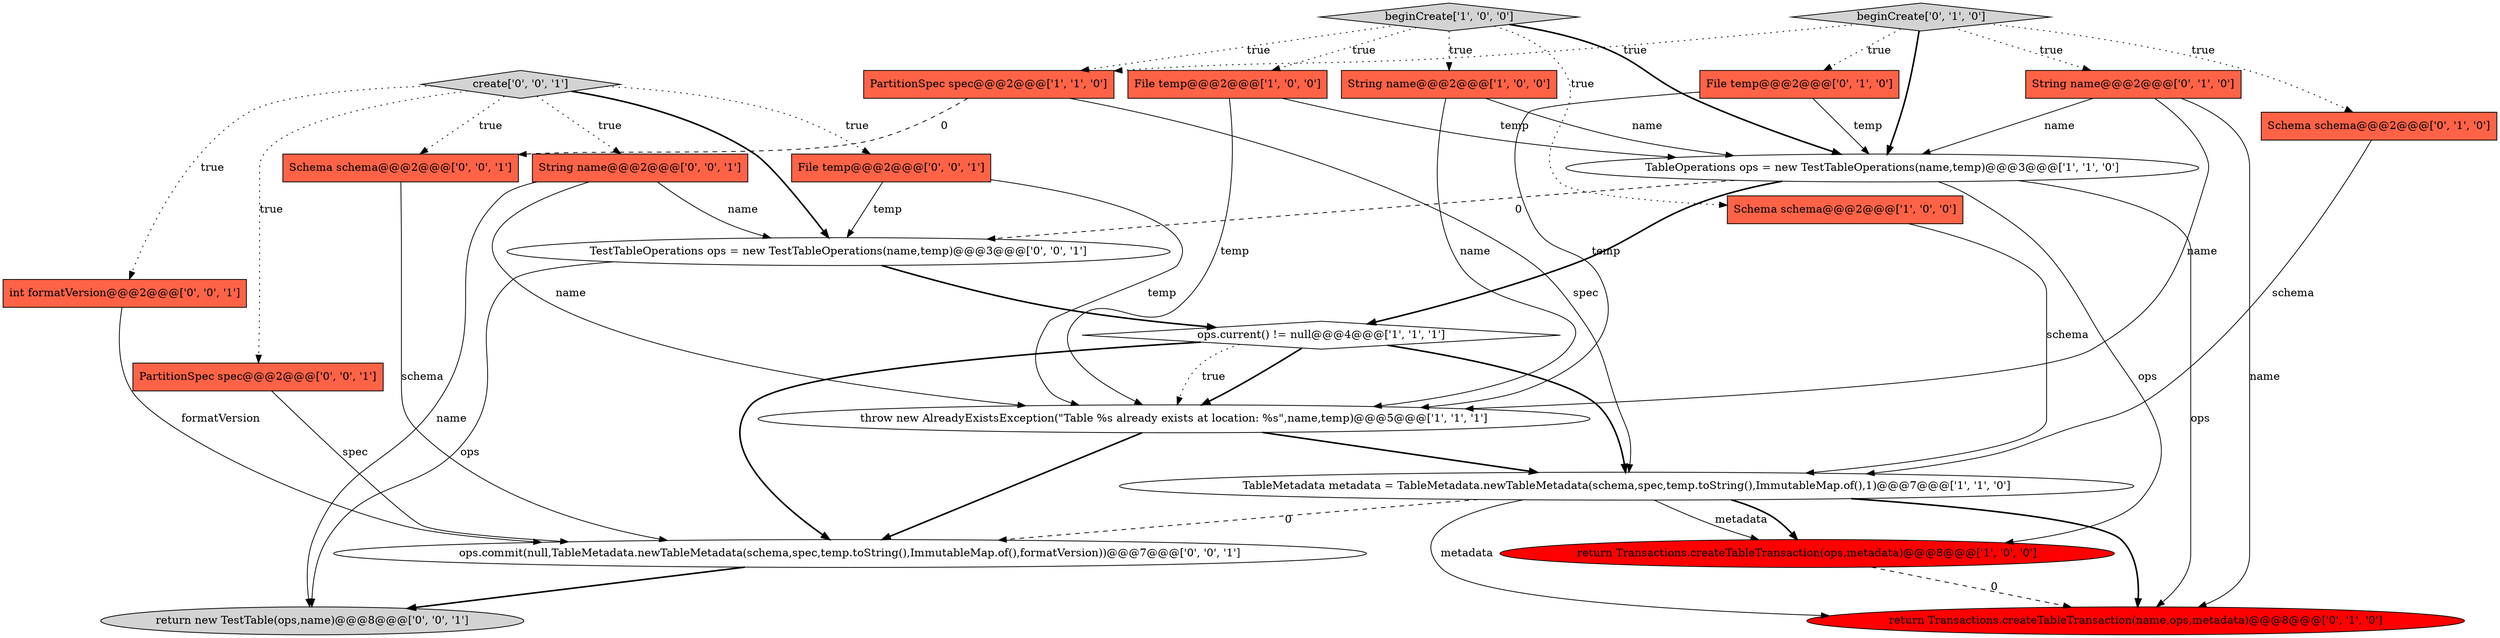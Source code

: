 digraph {
20 [style = filled, label = "Schema schema@@@2@@@['0', '0', '1']", fillcolor = tomato, shape = box image = "AAA0AAABBB3BBB"];
17 [style = filled, label = "ops.commit(null,TableMetadata.newTableMetadata(schema,spec,temp.toString(),ImmutableMap.of(),formatVersion))@@@7@@@['0', '0', '1']", fillcolor = white, shape = ellipse image = "AAA0AAABBB3BBB"];
22 [style = filled, label = "TestTableOperations ops = new TestTableOperations(name,temp)@@@3@@@['0', '0', '1']", fillcolor = white, shape = ellipse image = "AAA0AAABBB3BBB"];
3 [style = filled, label = "return Transactions.createTableTransaction(ops,metadata)@@@8@@@['1', '0', '0']", fillcolor = red, shape = ellipse image = "AAA1AAABBB1BBB"];
11 [style = filled, label = "Schema schema@@@2@@@['0', '1', '0']", fillcolor = tomato, shape = box image = "AAA0AAABBB2BBB"];
18 [style = filled, label = "int formatVersion@@@2@@@['0', '0', '1']", fillcolor = tomato, shape = box image = "AAA0AAABBB3BBB"];
0 [style = filled, label = "File temp@@@2@@@['1', '0', '0']", fillcolor = tomato, shape = box image = "AAA0AAABBB1BBB"];
2 [style = filled, label = "TableMetadata metadata = TableMetadata.newTableMetadata(schema,spec,temp.toString(),ImmutableMap.of(),1)@@@7@@@['1', '1', '0']", fillcolor = white, shape = ellipse image = "AAA0AAABBB1BBB"];
19 [style = filled, label = "String name@@@2@@@['0', '0', '1']", fillcolor = tomato, shape = box image = "AAA0AAABBB3BBB"];
10 [style = filled, label = "File temp@@@2@@@['0', '1', '0']", fillcolor = tomato, shape = box image = "AAA0AAABBB2BBB"];
14 [style = filled, label = "beginCreate['0', '1', '0']", fillcolor = lightgray, shape = diamond image = "AAA0AAABBB2BBB"];
6 [style = filled, label = "Schema schema@@@2@@@['1', '0', '0']", fillcolor = tomato, shape = box image = "AAA0AAABBB1BBB"];
1 [style = filled, label = "String name@@@2@@@['1', '0', '0']", fillcolor = tomato, shape = box image = "AAA0AAABBB1BBB"];
7 [style = filled, label = "PartitionSpec spec@@@2@@@['1', '1', '0']", fillcolor = tomato, shape = box image = "AAA0AAABBB1BBB"];
16 [style = filled, label = "PartitionSpec spec@@@2@@@['0', '0', '1']", fillcolor = tomato, shape = box image = "AAA0AAABBB3BBB"];
9 [style = filled, label = "throw new AlreadyExistsException(\"Table %s already exists at location: %s\",name,temp)@@@5@@@['1', '1', '1']", fillcolor = white, shape = ellipse image = "AAA0AAABBB1BBB"];
5 [style = filled, label = "beginCreate['1', '0', '0']", fillcolor = lightgray, shape = diamond image = "AAA0AAABBB1BBB"];
23 [style = filled, label = "create['0', '0', '1']", fillcolor = lightgray, shape = diamond image = "AAA0AAABBB3BBB"];
13 [style = filled, label = "return Transactions.createTableTransaction(name,ops,metadata)@@@8@@@['0', '1', '0']", fillcolor = red, shape = ellipse image = "AAA1AAABBB2BBB"];
21 [style = filled, label = "return new TestTable(ops,name)@@@8@@@['0', '0', '1']", fillcolor = lightgray, shape = ellipse image = "AAA0AAABBB3BBB"];
12 [style = filled, label = "String name@@@2@@@['0', '1', '0']", fillcolor = tomato, shape = box image = "AAA0AAABBB2BBB"];
4 [style = filled, label = "TableOperations ops = new TestTableOperations(name,temp)@@@3@@@['1', '1', '0']", fillcolor = white, shape = ellipse image = "AAA0AAABBB1BBB"];
8 [style = filled, label = "ops.current() != null@@@4@@@['1', '1', '1']", fillcolor = white, shape = diamond image = "AAA0AAABBB1BBB"];
15 [style = filled, label = "File temp@@@2@@@['0', '0', '1']", fillcolor = tomato, shape = box image = "AAA0AAABBB3BBB"];
23->16 [style = dotted, label="true"];
2->3 [style = solid, label="metadata"];
16->17 [style = solid, label="spec"];
14->12 [style = dotted, label="true"];
19->22 [style = solid, label="name"];
9->2 [style = bold, label=""];
19->21 [style = solid, label="name"];
10->4 [style = solid, label="temp"];
20->17 [style = solid, label="schema"];
2->3 [style = bold, label=""];
5->1 [style = dotted, label="true"];
10->9 [style = solid, label="temp"];
5->6 [style = dotted, label="true"];
7->20 [style = dashed, label="0"];
4->13 [style = solid, label="ops"];
9->17 [style = bold, label=""];
5->0 [style = dotted, label="true"];
4->22 [style = dashed, label="0"];
12->13 [style = solid, label="name"];
23->19 [style = dotted, label="true"];
3->13 [style = dashed, label="0"];
19->9 [style = solid, label="name"];
2->17 [style = dashed, label="0"];
12->9 [style = solid, label="name"];
0->9 [style = solid, label="temp"];
14->10 [style = dotted, label="true"];
2->13 [style = bold, label=""];
1->4 [style = solid, label="name"];
22->8 [style = bold, label=""];
6->2 [style = solid, label="schema"];
8->17 [style = bold, label=""];
0->4 [style = solid, label="temp"];
12->4 [style = solid, label="name"];
15->22 [style = solid, label="temp"];
23->20 [style = dotted, label="true"];
23->22 [style = bold, label=""];
23->18 [style = dotted, label="true"];
8->2 [style = bold, label=""];
15->9 [style = solid, label="temp"];
5->7 [style = dotted, label="true"];
2->13 [style = solid, label="metadata"];
5->4 [style = bold, label=""];
14->7 [style = dotted, label="true"];
4->3 [style = solid, label="ops"];
7->2 [style = solid, label="spec"];
11->2 [style = solid, label="schema"];
8->9 [style = bold, label=""];
1->9 [style = solid, label="name"];
4->8 [style = bold, label=""];
14->11 [style = dotted, label="true"];
23->15 [style = dotted, label="true"];
18->17 [style = solid, label="formatVersion"];
8->9 [style = dotted, label="true"];
17->21 [style = bold, label=""];
22->21 [style = solid, label="ops"];
14->4 [style = bold, label=""];
}
